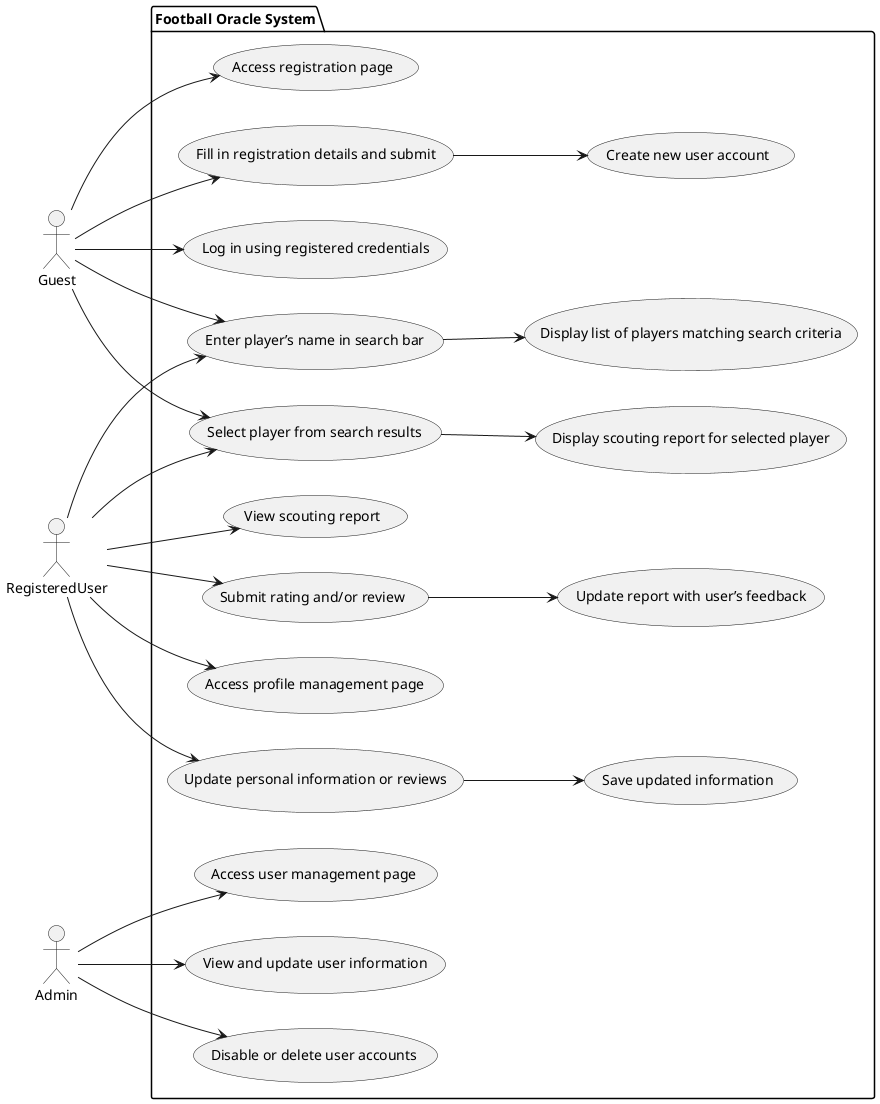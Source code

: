 @startuml
left to right direction

actor Guest as g
actor RegisteredUser as ru
actor Admin as a

package "Football Oracle System" {
    usecase "Access registration page" as UC1
    usecase "Fill in registration details and submit" as UC2
    usecase "Create new user account" as UC3
    usecase "Log in using registered credentials" as UC4
    usecase "Enter player’s name in search bar" as UC5
    usecase "Display list of players matching search criteria" as UC6
    usecase "Select player from search results" as UC7
    usecase "Display scouting report for selected player" as UC8
    usecase "View scouting report" as UC9
    usecase "Submit rating and/or review" as UC10
    usecase "Update report with user’s feedback" as UC11
    usecase "Access profile management page" as UC12
    usecase "Update personal information or reviews" as UC13
    usecase "Save updated information" as UC14
    usecase "Access user management page" as UC15
    usecase "View and update user information" as UC16
    usecase "Disable or delete user accounts" as UC17
}

g --> UC1
g --> UC2
UC2 --> UC3
g --> UC4

ru --> UC5
g --> UC5
UC5 --> UC6

ru --> UC7
g --> UC7
UC7 --> UC8

ru --> UC9
ru --> UC10
UC10 --> UC11

ru --> UC12
ru --> UC13
UC13 --> UC14

a --> UC15
a --> UC16
a --> UC17
@enduml